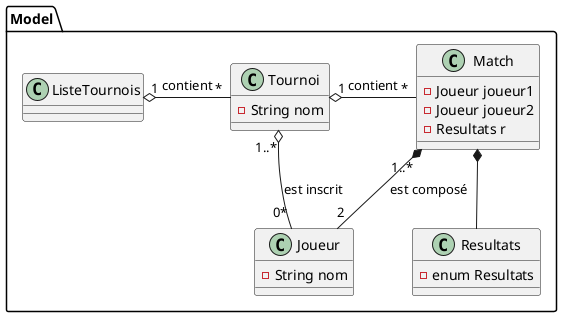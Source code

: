 @startuml CDD
package Model{
    class Tournoi{
        -String nom

    }
    class Match{
        - Joueur joueur1
        - Joueur joueur2
        - Resultats r
    }

    class Joueur{
        - String nom
    }
    class Resultats{
        - enum Resultats
    }
    class ListeTournois{
    }
}
ListeTournois "1" o-r- "*" Tournoi : contient
Tournoi "1" o-right- "*" Match : contient
Tournoi "1..*" o-- "0*" Joueur : est inscrit
Match "1..*" *-- "2" Joueur :est composé
Match *-- Resultats

@enduml